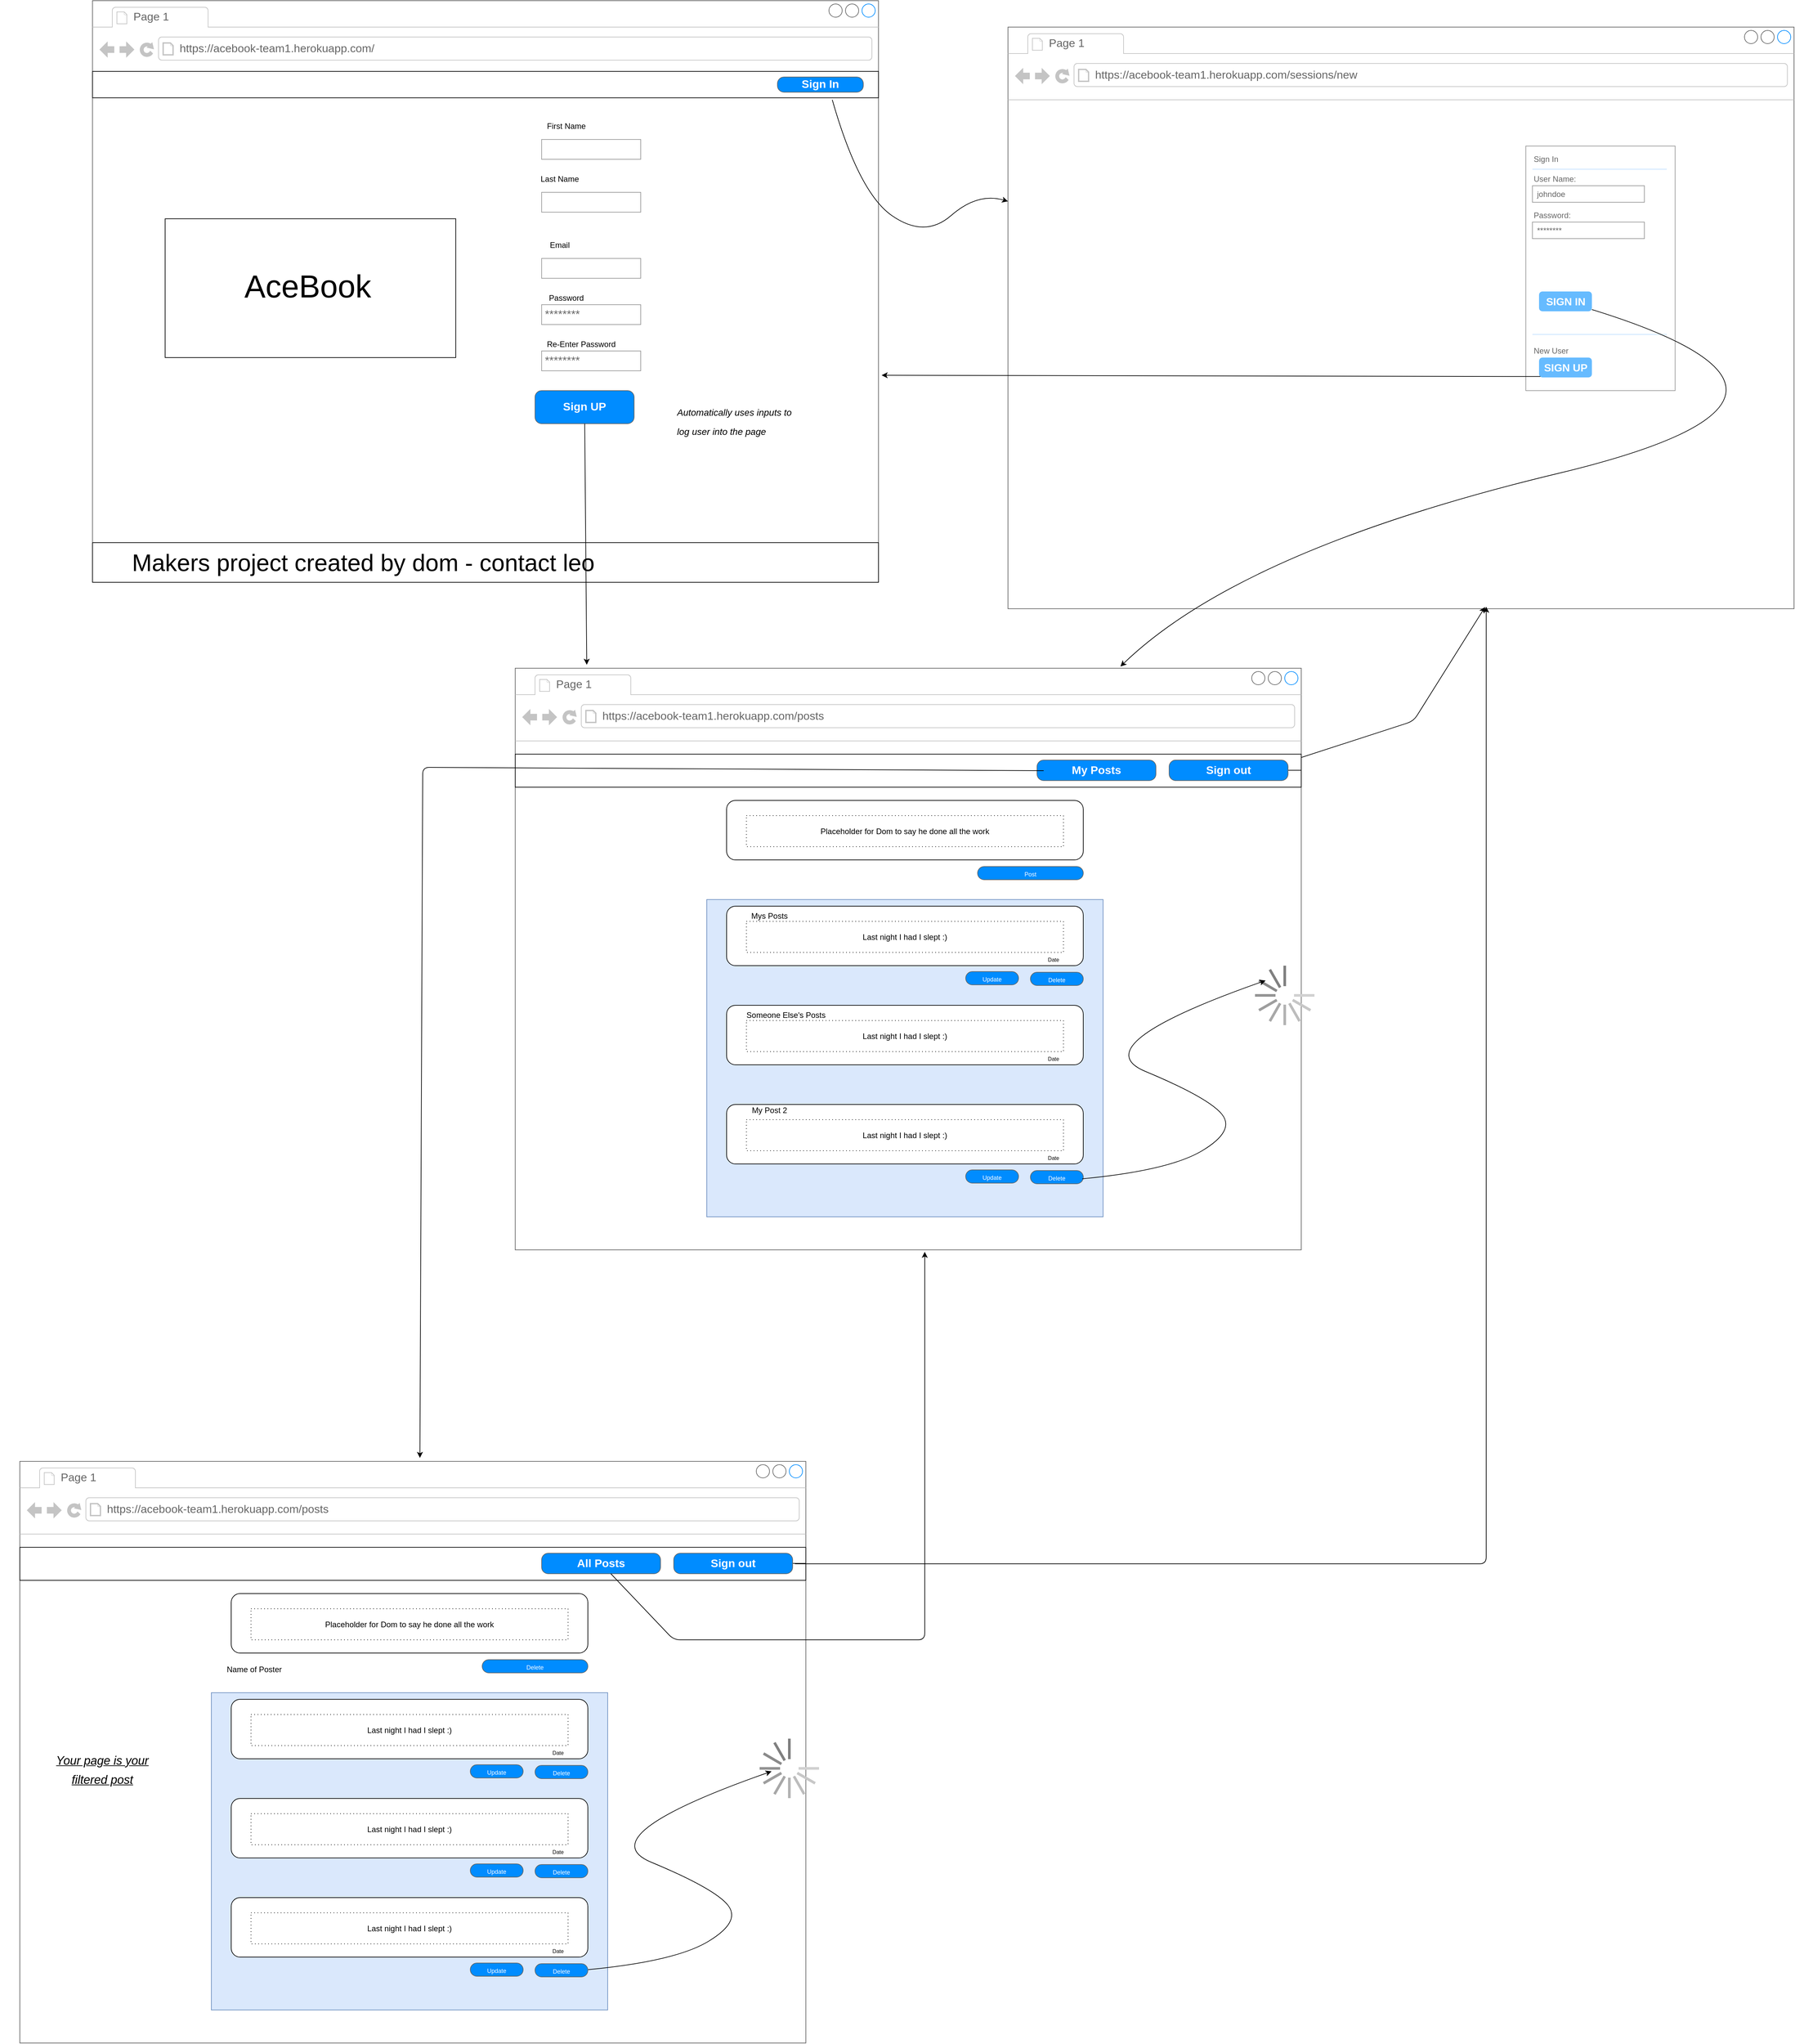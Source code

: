 <mxfile version="14.6.3" type="github" pages="3">
  <diagram id="piDafpqhtRUU5qUU-vj8" name="Page-1">
    <mxGraphModel dx="2734" dy="1323" grid="1" gridSize="10" guides="1" tooltips="1" connect="1" arrows="1" fold="1" page="1" pageScale="1" pageWidth="827" pageHeight="1169" math="0" shadow="0">
      <root>
        <mxCell id="0" />
        <mxCell id="1" parent="0" />
        <mxCell id="fRU2j8EBehlVzUUTuP8I-1" value="" style="strokeWidth=1;shadow=0;dashed=0;align=center;html=1;shape=mxgraph.mockup.containers.browserWindow;rSize=0;strokeColor=#666666;strokeColor2=#008cff;strokeColor3=#c4c4c4;mainText=,;recursiveResize=0;" parent="1" vertex="1">
          <mxGeometry x="-740" y="40" width="1190" height="880" as="geometry" />
        </mxCell>
        <mxCell id="fRU2j8EBehlVzUUTuP8I-2" value="Page 1" style="strokeWidth=1;shadow=0;dashed=0;align=center;html=1;shape=mxgraph.mockup.containers.anchor;fontSize=17;fontColor=#666666;align=left;" parent="fRU2j8EBehlVzUUTuP8I-1" vertex="1">
          <mxGeometry x="60" y="12" width="110" height="26" as="geometry" />
        </mxCell>
        <mxCell id="fRU2j8EBehlVzUUTuP8I-3" value="https://acebook-team1.herokuapp.com/" style="strokeWidth=1;shadow=0;dashed=0;align=center;html=1;shape=mxgraph.mockup.containers.anchor;rSize=0;fontSize=17;fontColor=#666666;align=left;" parent="fRU2j8EBehlVzUUTuP8I-1" vertex="1">
          <mxGeometry x="130" y="60" width="380" height="26" as="geometry" />
        </mxCell>
        <mxCell id="CFOayzsdlFsaBHZP5Y8I-3" value="Sign UP" style="strokeWidth=1;shadow=0;dashed=0;align=center;html=1;shape=mxgraph.mockup.buttons.button;strokeColor=#666666;fontColor=#ffffff;mainText=;buttonStyle=round;fontSize=17;fontStyle=1;fillColor=#008cff;whiteSpace=wrap;" parent="fRU2j8EBehlVzUUTuP8I-1" vertex="1">
          <mxGeometry x="670" y="590" width="150" height="50" as="geometry" />
        </mxCell>
        <mxCell id="RZg17rNPpEWOnXjQHNOh-81" value="Already a user?" style="text;html=1;strokeColor=none;fillColor=none;align=center;verticalAlign=middle;whiteSpace=wrap;rounded=0;" parent="fRU2j8EBehlVzUUTuP8I-1" vertex="1">
          <mxGeometry x="840" y="117" width="300" height="20" as="geometry" />
        </mxCell>
        <mxCell id="RZg17rNPpEWOnXjQHNOh-105" value="&lt;h1&gt;&lt;span style=&quot;font-weight: normal&quot;&gt;&lt;font style=&quot;font-size: 14px&quot;&gt;&lt;i&gt;Automatically uses inputs to log user into the page&lt;/i&gt;&lt;/font&gt;&lt;/span&gt;&lt;br&gt;&lt;/h1&gt;" style="text;html=1;strokeColor=none;fillColor=none;spacing=5;spacingTop=-20;whiteSpace=wrap;overflow=hidden;rounded=0;dashed=1;dashPattern=1 4;" parent="fRU2j8EBehlVzUUTuP8I-1" vertex="1">
          <mxGeometry x="880" y="600" width="190" height="70" as="geometry" />
        </mxCell>
        <mxCell id="-np3r3axFg-yWHaMXyCH-1" value="" style="rounded=0;whiteSpace=wrap;html=1;" vertex="1" parent="fRU2j8EBehlVzUUTuP8I-1">
          <mxGeometry x="110" y="330" width="440" height="210" as="geometry" />
        </mxCell>
        <mxCell id="-np3r3axFg-yWHaMXyCH-2" value="&lt;font style=&quot;font-size: 48px&quot;&gt;AceBook&lt;/font&gt;" style="text;html=1;strokeColor=none;fillColor=none;align=center;verticalAlign=middle;whiteSpace=wrap;rounded=0;" vertex="1" parent="fRU2j8EBehlVzUUTuP8I-1">
          <mxGeometry x="171" y="345" width="310" height="173" as="geometry" />
        </mxCell>
        <mxCell id="-np3r3axFg-yWHaMXyCH-3" value="" style="rounded=0;whiteSpace=wrap;html=1;" vertex="1" parent="fRU2j8EBehlVzUUTuP8I-1">
          <mxGeometry y="820" width="1190" height="60" as="geometry" />
        </mxCell>
        <mxCell id="-np3r3axFg-yWHaMXyCH-4" value="&lt;font style=&quot;font-size: 36px&quot;&gt;Makers project created by dom - contact leo&lt;/font&gt;" style="text;html=1;strokeColor=none;fillColor=none;align=center;verticalAlign=middle;whiteSpace=wrap;rounded=0;" vertex="1" parent="fRU2j8EBehlVzUUTuP8I-1">
          <mxGeometry x="50" y="840" width="720" height="20" as="geometry" />
        </mxCell>
        <mxCell id="-np3r3axFg-yWHaMXyCH-5" value="" style="group" vertex="1" connectable="0" parent="fRU2j8EBehlVzUUTuP8I-1">
          <mxGeometry x="660" y="180" width="170" height="380" as="geometry" />
        </mxCell>
        <mxCell id="CFOayzsdlFsaBHZP5Y8I-2" value="********" style="strokeWidth=1;shadow=0;dashed=0;align=center;html=1;shape=mxgraph.mockup.forms.pwField;strokeColor=#999999;mainText=;align=left;fontColor=#666666;fontSize=17;spacingLeft=3;" parent="-np3r3axFg-yWHaMXyCH-5" vertex="1">
          <mxGeometry x="20" y="280" width="150" height="30" as="geometry" />
        </mxCell>
        <mxCell id="CFOayzsdlFsaBHZP5Y8I-5" value="" style="strokeWidth=1;shadow=0;dashed=0;align=center;html=1;shape=mxgraph.mockup.forms.pwField;strokeColor=#999999;mainText=;align=left;fontColor=#666666;fontSize=17;spacingLeft=3;" parent="-np3r3axFg-yWHaMXyCH-5" vertex="1">
          <mxGeometry x="20" y="210" width="150" height="30" as="geometry" />
        </mxCell>
        <mxCell id="CFOayzsdlFsaBHZP5Y8I-6" value="Email" style="text;html=1;strokeColor=none;fillColor=none;align=center;verticalAlign=middle;whiteSpace=wrap;rounded=0;" parent="-np3r3axFg-yWHaMXyCH-5" vertex="1">
          <mxGeometry y="180" width="95" height="20" as="geometry" />
        </mxCell>
        <mxCell id="CFOayzsdlFsaBHZP5Y8I-7" value="Password" style="text;html=1;strokeColor=none;fillColor=none;align=center;verticalAlign=middle;whiteSpace=wrap;rounded=0;" parent="-np3r3axFg-yWHaMXyCH-5" vertex="1">
          <mxGeometry x="10" y="260" width="95" height="20" as="geometry" />
        </mxCell>
        <mxCell id="CFOayzsdlFsaBHZP5Y8I-11" value="" style="strokeWidth=1;shadow=0;dashed=0;align=center;html=1;shape=mxgraph.mockup.forms.pwField;strokeColor=#999999;mainText=;align=left;fontColor=#666666;fontSize=17;spacingLeft=3;rotation=0;" parent="-np3r3axFg-yWHaMXyCH-5" vertex="1">
          <mxGeometry x="20" y="110" width="150" height="30" as="geometry" />
        </mxCell>
        <mxCell id="CFOayzsdlFsaBHZP5Y8I-12" value="Last Name" style="text;html=1;strokeColor=none;fillColor=none;align=center;verticalAlign=middle;whiteSpace=wrap;rounded=0;" parent="-np3r3axFg-yWHaMXyCH-5" vertex="1">
          <mxGeometry y="80" width="95" height="20" as="geometry" />
        </mxCell>
        <mxCell id="CFOayzsdlFsaBHZP5Y8I-9" value="" style="strokeWidth=1;shadow=0;dashed=0;align=center;html=1;shape=mxgraph.mockup.forms.pwField;strokeColor=#999999;mainText=;align=left;fontColor=#666666;fontSize=17;spacingLeft=3;" parent="-np3r3axFg-yWHaMXyCH-5" vertex="1">
          <mxGeometry x="20" y="30" width="150" height="30" as="geometry" />
        </mxCell>
        <mxCell id="CFOayzsdlFsaBHZP5Y8I-10" value="First Name" style="text;html=1;strokeColor=none;fillColor=none;align=center;verticalAlign=middle;whiteSpace=wrap;rounded=0;" parent="-np3r3axFg-yWHaMXyCH-5" vertex="1">
          <mxGeometry x="10" width="95" height="20" as="geometry" />
        </mxCell>
        <mxCell id="CFOayzsdlFsaBHZP5Y8I-15" value="********" style="strokeWidth=1;shadow=0;dashed=0;align=center;html=1;shape=mxgraph.mockup.forms.pwField;strokeColor=#999999;mainText=;align=left;fontColor=#666666;fontSize=17;spacingLeft=3;" parent="-np3r3axFg-yWHaMXyCH-5" vertex="1">
          <mxGeometry x="20" y="350" width="150" height="30" as="geometry" />
        </mxCell>
        <mxCell id="CFOayzsdlFsaBHZP5Y8I-16" value="Re-Enter Password" style="text;html=1;strokeColor=none;fillColor=none;align=center;verticalAlign=middle;whiteSpace=wrap;rounded=0;" parent="-np3r3axFg-yWHaMXyCH-5" vertex="1">
          <mxGeometry x="10" y="330" width="140" height="20" as="geometry" />
        </mxCell>
        <mxCell id="CFOayzsdlFsaBHZP5Y8I-14" style="edgeStyle=orthogonalEdgeStyle;rounded=0;orthogonalLoop=1;jettySize=auto;html=1;exitX=0.5;exitY=1;exitDx=0;exitDy=0;" parent="-np3r3axFg-yWHaMXyCH-5" source="CFOayzsdlFsaBHZP5Y8I-12" target="CFOayzsdlFsaBHZP5Y8I-12" edge="1">
          <mxGeometry relative="1" as="geometry" />
        </mxCell>
        <mxCell id="-np3r3axFg-yWHaMXyCH-9" value="" style="group" vertex="1" connectable="0" parent="fRU2j8EBehlVzUUTuP8I-1">
          <mxGeometry y="107" width="1190" height="40" as="geometry" />
        </mxCell>
        <mxCell id="-np3r3axFg-yWHaMXyCH-7" value="" style="rounded=0;whiteSpace=wrap;html=1;" vertex="1" parent="-np3r3axFg-yWHaMXyCH-9">
          <mxGeometry width="1190" height="40" as="geometry" />
        </mxCell>
        <mxCell id="-np3r3axFg-yWHaMXyCH-8" value="Sign In" style="strokeWidth=1;shadow=0;dashed=0;align=center;html=1;shape=mxgraph.mockup.buttons.button;strokeColor=#666666;fontColor=#ffffff;mainText=;buttonStyle=round;fontSize=17;fontStyle=1;fillColor=#008cff;whiteSpace=wrap;" vertex="1" parent="-np3r3axFg-yWHaMXyCH-9">
          <mxGeometry x="1037" y="8.5" width="130" height="23" as="geometry" />
        </mxCell>
        <mxCell id="RZg17rNPpEWOnXjQHNOh-1" value="" style="strokeWidth=1;shadow=0;dashed=0;align=center;html=1;shape=mxgraph.mockup.containers.browserWindow;rSize=0;strokeColor=#666666;strokeColor2=#008cff;strokeColor3=#c4c4c4;mainText=,;recursiveResize=0;" parent="1" vertex="1">
          <mxGeometry x="646" y="80" width="1190" height="880" as="geometry" />
        </mxCell>
        <mxCell id="RZg17rNPpEWOnXjQHNOh-2" value="Page 1" style="strokeWidth=1;shadow=0;dashed=0;align=center;html=1;shape=mxgraph.mockup.containers.anchor;fontSize=17;fontColor=#666666;align=left;" parent="RZg17rNPpEWOnXjQHNOh-1" vertex="1">
          <mxGeometry x="60" y="12" width="110" height="26" as="geometry" />
        </mxCell>
        <mxCell id="RZg17rNPpEWOnXjQHNOh-3" value="https://acebook-team1.herokuapp.com/sessions/new" style="strokeWidth=1;shadow=0;dashed=0;align=center;html=1;shape=mxgraph.mockup.containers.anchor;rSize=0;fontSize=17;fontColor=#666666;align=left;" parent="RZg17rNPpEWOnXjQHNOh-1" vertex="1">
          <mxGeometry x="130" y="60" width="440" height="26" as="geometry" />
        </mxCell>
        <mxCell id="RZg17rNPpEWOnXjQHNOh-13" style="edgeStyle=orthogonalEdgeStyle;rounded=0;orthogonalLoop=1;jettySize=auto;html=1;exitX=0.5;exitY=1;exitDx=0;exitDy=0;" parent="RZg17rNPpEWOnXjQHNOh-1" edge="1">
          <mxGeometry relative="1" as="geometry">
            <mxPoint x="697.5" y="217" as="sourcePoint" />
            <mxPoint x="697.5" y="217" as="targetPoint" />
          </mxGeometry>
        </mxCell>
        <mxCell id="RZg17rNPpEWOnXjQHNOh-46" value="" style="strokeWidth=1;shadow=0;dashed=0;align=center;html=1;shape=mxgraph.mockup.forms.rrect;rSize=0;strokeColor=#999999;fillColor=#ffffff;" parent="RZg17rNPpEWOnXjQHNOh-1" vertex="1">
          <mxGeometry x="784" y="180" width="226" height="370" as="geometry" />
        </mxCell>
        <mxCell id="RZg17rNPpEWOnXjQHNOh-47" value="Sign In" style="strokeWidth=1;shadow=0;dashed=0;align=center;html=1;shape=mxgraph.mockup.forms.anchor;fontSize=12;fontColor=#666666;align=left;resizeWidth=1;spacingLeft=0;" parent="RZg17rNPpEWOnXjQHNOh-46" vertex="1">
          <mxGeometry width="113" height="20" relative="1" as="geometry">
            <mxPoint x="10" y="10" as="offset" />
          </mxGeometry>
        </mxCell>
        <mxCell id="RZg17rNPpEWOnXjQHNOh-48" value="" style="shape=line;strokeColor=#ddeeff;strokeWidth=2;html=1;resizeWidth=1;" parent="RZg17rNPpEWOnXjQHNOh-46" vertex="1">
          <mxGeometry width="203.4" height="10" relative="1" as="geometry">
            <mxPoint x="10" y="30" as="offset" />
          </mxGeometry>
        </mxCell>
        <mxCell id="RZg17rNPpEWOnXjQHNOh-49" value="User Name:" style="strokeWidth=1;shadow=0;dashed=0;align=center;html=1;shape=mxgraph.mockup.forms.anchor;fontSize=12;fontColor=#666666;align=left;resizeWidth=1;spacingLeft=0;" parent="RZg17rNPpEWOnXjQHNOh-46" vertex="1">
          <mxGeometry width="113" height="20" relative="1" as="geometry">
            <mxPoint x="10" y="40" as="offset" />
          </mxGeometry>
        </mxCell>
        <mxCell id="RZg17rNPpEWOnXjQHNOh-50" value="johndoe" style="strokeWidth=1;shadow=0;dashed=0;align=center;html=1;shape=mxgraph.mockup.forms.rrect;rSize=0;strokeColor=#999999;fontColor=#666666;align=left;spacingLeft=5;resizeWidth=1;" parent="RZg17rNPpEWOnXjQHNOh-46" vertex="1">
          <mxGeometry width="169.5" height="25" relative="1" as="geometry">
            <mxPoint x="10" y="60" as="offset" />
          </mxGeometry>
        </mxCell>
        <mxCell id="RZg17rNPpEWOnXjQHNOh-51" value="Password:" style="strokeWidth=1;shadow=0;dashed=0;align=center;html=1;shape=mxgraph.mockup.forms.anchor;fontSize=12;fontColor=#666666;align=left;resizeWidth=1;spacingLeft=0;" parent="RZg17rNPpEWOnXjQHNOh-46" vertex="1">
          <mxGeometry width="113" height="20" relative="1" as="geometry">
            <mxPoint x="10" y="95" as="offset" />
          </mxGeometry>
        </mxCell>
        <mxCell id="RZg17rNPpEWOnXjQHNOh-52" value="********" style="strokeWidth=1;shadow=0;dashed=0;align=center;html=1;shape=mxgraph.mockup.forms.rrect;rSize=0;strokeColor=#999999;fontColor=#666666;align=left;spacingLeft=5;resizeWidth=1;" parent="RZg17rNPpEWOnXjQHNOh-46" vertex="1">
          <mxGeometry width="169.5" height="25" relative="1" as="geometry">
            <mxPoint x="10" y="115" as="offset" />
          </mxGeometry>
        </mxCell>
        <mxCell id="RZg17rNPpEWOnXjQHNOh-53" value="SIGN IN" style="strokeWidth=1;shadow=0;dashed=0;align=center;html=1;shape=mxgraph.mockup.forms.rrect;rSize=5;strokeColor=none;fontColor=#ffffff;fillColor=#66bbff;fontSize=16;fontStyle=1;" parent="RZg17rNPpEWOnXjQHNOh-46" vertex="1">
          <mxGeometry y="1" width="80" height="30" relative="1" as="geometry">
            <mxPoint x="20" y="-150" as="offset" />
          </mxGeometry>
        </mxCell>
        <mxCell id="RZg17rNPpEWOnXjQHNOh-55" value="" style="shape=line;strokeColor=#ddeeff;strokeWidth=2;html=1;resizeWidth=1;" parent="RZg17rNPpEWOnXjQHNOh-46" vertex="1">
          <mxGeometry y="1" width="203.4" height="10" relative="1" as="geometry">
            <mxPoint x="10" y="-90" as="offset" />
          </mxGeometry>
        </mxCell>
        <mxCell id="RZg17rNPpEWOnXjQHNOh-56" value="New User" style="strokeWidth=1;shadow=0;dashed=0;align=center;html=1;shape=mxgraph.mockup.forms.anchor;fontSize=12;fontColor=#666666;align=left;spacingLeft=0;resizeWidth=1;" parent="RZg17rNPpEWOnXjQHNOh-46" vertex="1">
          <mxGeometry y="1" width="169.5" height="20" relative="1" as="geometry">
            <mxPoint x="10" y="-70" as="offset" />
          </mxGeometry>
        </mxCell>
        <mxCell id="RZg17rNPpEWOnXjQHNOh-57" value="SIGN UP" style="strokeWidth=1;shadow=0;dashed=0;align=center;html=1;shape=mxgraph.mockup.forms.rrect;rSize=5;strokeColor=none;fontColor=#ffffff;fillColor=#66bbff;fontSize=16;fontStyle=1;" parent="RZg17rNPpEWOnXjQHNOh-46" vertex="1">
          <mxGeometry y="1" width="80" height="30" relative="1" as="geometry">
            <mxPoint x="20" y="-50" as="offset" />
          </mxGeometry>
        </mxCell>
        <mxCell id="RZg17rNPpEWOnXjQHNOh-58" value="" style="endArrow=classic;html=1;exitX=0.025;exitY=0.956;exitDx=0;exitDy=0;exitPerimeter=0;entryX=1.004;entryY=0.644;entryDx=0;entryDy=0;entryPerimeter=0;" parent="1" source="RZg17rNPpEWOnXjQHNOh-57" target="fRU2j8EBehlVzUUTuP8I-1" edge="1">
          <mxGeometry width="50" height="50" relative="1" as="geometry">
            <mxPoint x="560" y="460" as="sourcePoint" />
            <mxPoint x="610" y="410" as="targetPoint" />
          </mxGeometry>
        </mxCell>
        <mxCell id="RZg17rNPpEWOnXjQHNOh-77" value="" style="curved=1;endArrow=classic;html=1;entryX=0.77;entryY=-0.003;entryDx=0;entryDy=0;entryPerimeter=0;" parent="1" source="RZg17rNPpEWOnXjQHNOh-53" target="RZg17rNPpEWOnXjQHNOh-59" edge="1">
          <mxGeometry width="50" height="50" relative="1" as="geometry">
            <mxPoint x="1391" y="940" as="sourcePoint" />
            <mxPoint x="876" y="1030" as="targetPoint" />
            <Array as="points">
              <mxPoint x="1960" y="640" />
              <mxPoint x="1000" y="870" />
            </Array>
          </mxGeometry>
        </mxCell>
        <mxCell id="RZg17rNPpEWOnXjQHNOh-79" value="" style="endArrow=classic;html=1;entryX=0.091;entryY=-0.006;entryDx=0;entryDy=0;entryPerimeter=0;" parent="1" source="CFOayzsdlFsaBHZP5Y8I-3" target="RZg17rNPpEWOnXjQHNOh-59" edge="1">
          <mxGeometry width="50" height="50" relative="1" as="geometry">
            <mxPoint x="600" y="750" as="sourcePoint" />
            <mxPoint x="90" y="1040" as="targetPoint" />
          </mxGeometry>
        </mxCell>
        <mxCell id="RZg17rNPpEWOnXjQHNOh-82" value="" style="curved=1;endArrow=classic;html=1;" parent="1" target="RZg17rNPpEWOnXjQHNOh-1" edge="1">
          <mxGeometry width="50" height="50" relative="1" as="geometry">
            <mxPoint x="380" y="190" as="sourcePoint" />
            <mxPoint x="670" y="640" as="targetPoint" />
            <Array as="points">
              <mxPoint x="420" y="330" />
              <mxPoint x="520" y="400" />
              <mxPoint x="600" y="330" />
            </Array>
          </mxGeometry>
        </mxCell>
        <mxCell id="-np3r3axFg-yWHaMXyCH-14" value="" style="endArrow=classic;html=1;entryX=0.607;entryY=0.997;entryDx=0;entryDy=0;entryPerimeter=0;" edge="1" parent="1" target="RZg17rNPpEWOnXjQHNOh-1">
          <mxGeometry width="50" height="50" relative="1" as="geometry">
            <mxPoint x="1050" y="1198" as="sourcePoint" />
            <mxPoint x="1342.15" y="959.12" as="targetPoint" />
            <Array as="points">
              <mxPoint x="1260" y="1130" />
            </Array>
          </mxGeometry>
        </mxCell>
        <mxCell id="-np3r3axFg-yWHaMXyCH-17" value="" style="group" vertex="1" connectable="0" parent="1">
          <mxGeometry x="-100" y="1050" width="1190" height="880" as="geometry" />
        </mxCell>
        <mxCell id="RZg17rNPpEWOnXjQHNOh-59" value="" style="strokeWidth=1;shadow=0;dashed=0;align=center;html=1;shape=mxgraph.mockup.containers.browserWindow;rSize=0;strokeColor=#666666;strokeColor2=#008cff;strokeColor3=#c4c4c4;mainText=,;recursiveResize=0;" parent="-np3r3axFg-yWHaMXyCH-17" vertex="1">
          <mxGeometry width="1190" height="880" as="geometry" />
        </mxCell>
        <mxCell id="-np3r3axFg-yWHaMXyCH-16" value="" style="rounded=0;whiteSpace=wrap;html=1;fillColor=#dae8fc;strokeColor=#6c8ebf;" vertex="1" parent="RZg17rNPpEWOnXjQHNOh-59">
          <mxGeometry x="290" y="350" width="600" height="480" as="geometry" />
        </mxCell>
        <mxCell id="RZg17rNPpEWOnXjQHNOh-60" value="Page 1" style="strokeWidth=1;shadow=0;dashed=0;align=center;html=1;shape=mxgraph.mockup.containers.anchor;fontSize=17;fontColor=#666666;align=left;" parent="RZg17rNPpEWOnXjQHNOh-59" vertex="1">
          <mxGeometry x="60" y="12" width="110" height="26" as="geometry" />
        </mxCell>
        <mxCell id="RZg17rNPpEWOnXjQHNOh-61" value="https://acebook-team1.herokuapp.com/posts" style="strokeWidth=1;shadow=0;dashed=0;align=center;html=1;shape=mxgraph.mockup.containers.anchor;rSize=0;fontSize=17;fontColor=#666666;align=left;" parent="RZg17rNPpEWOnXjQHNOh-59" vertex="1">
          <mxGeometry x="130" y="60" width="380" height="26" as="geometry" />
        </mxCell>
        <mxCell id="RZg17rNPpEWOnXjQHNOh-71" style="edgeStyle=orthogonalEdgeStyle;rounded=0;orthogonalLoop=1;jettySize=auto;html=1;exitX=0.5;exitY=1;exitDx=0;exitDy=0;" parent="RZg17rNPpEWOnXjQHNOh-59" edge="1">
          <mxGeometry relative="1" as="geometry">
            <mxPoint x="697.5" y="217.0" as="sourcePoint" />
            <mxPoint x="697.5" y="217.0" as="targetPoint" />
          </mxGeometry>
        </mxCell>
        <mxCell id="RZg17rNPpEWOnXjQHNOh-103" value="&lt;span style=&quot;font-weight: normal&quot;&gt;&lt;font style=&quot;font-size: 9px&quot;&gt;Post&lt;br&gt;&lt;/font&gt;&lt;/span&gt;" style="strokeWidth=1;shadow=0;dashed=0;align=center;html=1;shape=mxgraph.mockup.buttons.button;strokeColor=#666666;fontColor=#ffffff;mainText=;buttonStyle=round;fontSize=17;fontStyle=1;fillColor=#008cff;whiteSpace=wrap;dashPattern=1 4;" parent="RZg17rNPpEWOnXjQHNOh-59" vertex="1">
          <mxGeometry x="700" y="300" width="160" height="20" as="geometry" />
        </mxCell>
        <mxCell id="RZg17rNPpEWOnXjQHNOh-130" value="" style="group" parent="RZg17rNPpEWOnXjQHNOh-59" vertex="1" connectable="0">
          <mxGeometry x="450" y="360" width="410" height="90" as="geometry" />
        </mxCell>
        <mxCell id="RZg17rNPpEWOnXjQHNOh-131" value="" style="rounded=1;whiteSpace=wrap;html=1;" parent="RZg17rNPpEWOnXjQHNOh-130" vertex="1">
          <mxGeometry x="-130" width="540" height="90" as="geometry" />
        </mxCell>
        <mxCell id="RZg17rNPpEWOnXjQHNOh-132" value="&lt;font style=&quot;font-size: 8px&quot;&gt;Date&lt;/font&gt;" style="text;html=1;strokeColor=none;fillColor=none;align=center;verticalAlign=middle;whiteSpace=wrap;rounded=0;" parent="RZg17rNPpEWOnXjQHNOh-130" vertex="1">
          <mxGeometry x="310" y="70" width="110" height="20" as="geometry" />
        </mxCell>
        <mxCell id="RZg17rNPpEWOnXjQHNOh-134" value="&lt;span&gt;Last night I had I slept :)&lt;/span&gt;" style="rounded=0;whiteSpace=wrap;html=1;dashed=1;dashPattern=1 4;" parent="RZg17rNPpEWOnXjQHNOh-130" vertex="1">
          <mxGeometry x="-100" y="23" width="480" height="47" as="geometry" />
        </mxCell>
        <mxCell id="RZg17rNPpEWOnXjQHNOh-135" value="&lt;span style=&quot;font-weight: normal&quot;&gt;&lt;font style=&quot;font-size: 9px&quot;&gt;Delete&lt;/font&gt;&lt;/span&gt;" style="strokeWidth=1;shadow=0;dashed=0;align=center;html=1;shape=mxgraph.mockup.buttons.button;strokeColor=#666666;fontColor=#ffffff;mainText=;buttonStyle=round;fontSize=17;fontStyle=1;fillColor=#008cff;whiteSpace=wrap;dashPattern=1 4;" parent="RZg17rNPpEWOnXjQHNOh-59" vertex="1">
          <mxGeometry x="780" y="460" width="80" height="20" as="geometry" />
        </mxCell>
        <mxCell id="RZg17rNPpEWOnXjQHNOh-136" value="&lt;span style=&quot;font-weight: normal&quot;&gt;&lt;font style=&quot;font-size: 9px&quot;&gt;Update&lt;/font&gt;&lt;/span&gt;" style="strokeWidth=1;shadow=0;dashed=0;align=center;html=1;shape=mxgraph.mockup.buttons.button;strokeColor=#666666;fontColor=#ffffff;mainText=;buttonStyle=round;fontSize=17;fontStyle=1;fillColor=#008cff;whiteSpace=wrap;dashPattern=1 4;" parent="RZg17rNPpEWOnXjQHNOh-59" vertex="1">
          <mxGeometry x="682" y="459" width="80" height="20" as="geometry" />
        </mxCell>
        <mxCell id="RZg17rNPpEWOnXjQHNOh-137" value="" style="group" parent="RZg17rNPpEWOnXjQHNOh-59" vertex="1" connectable="0">
          <mxGeometry x="450" y="510" width="410" height="90" as="geometry" />
        </mxCell>
        <mxCell id="RZg17rNPpEWOnXjQHNOh-138" value="" style="rounded=1;whiteSpace=wrap;html=1;" parent="RZg17rNPpEWOnXjQHNOh-137" vertex="1">
          <mxGeometry x="-130" width="540" height="90" as="geometry" />
        </mxCell>
        <mxCell id="RZg17rNPpEWOnXjQHNOh-139" value="&lt;font style=&quot;font-size: 8px&quot;&gt;Date&lt;/font&gt;" style="text;html=1;strokeColor=none;fillColor=none;align=center;verticalAlign=middle;whiteSpace=wrap;rounded=0;" parent="RZg17rNPpEWOnXjQHNOh-137" vertex="1">
          <mxGeometry x="310" y="70" width="110" height="20" as="geometry" />
        </mxCell>
        <mxCell id="RZg17rNPpEWOnXjQHNOh-141" value="&lt;span&gt;Last night I had I slept :)&lt;/span&gt;" style="rounded=0;whiteSpace=wrap;html=1;dashed=1;dashPattern=1 4;" parent="RZg17rNPpEWOnXjQHNOh-137" vertex="1">
          <mxGeometry x="-100" y="23" width="480" height="47" as="geometry" />
        </mxCell>
        <mxCell id="RZg17rNPpEWOnXjQHNOh-144" value="" style="group" parent="RZg17rNPpEWOnXjQHNOh-59" vertex="1" connectable="0">
          <mxGeometry x="450" y="660" width="410" height="90" as="geometry" />
        </mxCell>
        <mxCell id="RZg17rNPpEWOnXjQHNOh-145" value="" style="rounded=1;whiteSpace=wrap;html=1;" parent="RZg17rNPpEWOnXjQHNOh-144" vertex="1">
          <mxGeometry x="-130" width="540" height="90" as="geometry" />
        </mxCell>
        <mxCell id="RZg17rNPpEWOnXjQHNOh-146" value="&lt;font style=&quot;font-size: 8px&quot;&gt;Date&lt;/font&gt;" style="text;html=1;strokeColor=none;fillColor=none;align=center;verticalAlign=middle;whiteSpace=wrap;rounded=0;" parent="RZg17rNPpEWOnXjQHNOh-144" vertex="1">
          <mxGeometry x="310" y="70" width="110" height="20" as="geometry" />
        </mxCell>
        <mxCell id="RZg17rNPpEWOnXjQHNOh-148" value="&lt;span&gt;Last night I had I slept :)&lt;/span&gt;" style="rounded=0;whiteSpace=wrap;html=1;dashed=1;dashPattern=1 4;" parent="RZg17rNPpEWOnXjQHNOh-144" vertex="1">
          <mxGeometry x="-100" y="23" width="480" height="47" as="geometry" />
        </mxCell>
        <mxCell id="RZg17rNPpEWOnXjQHNOh-149" value="&lt;span style=&quot;font-weight: normal&quot;&gt;&lt;font style=&quot;font-size: 9px&quot;&gt;Delete&lt;/font&gt;&lt;/span&gt;" style="strokeWidth=1;shadow=0;dashed=0;align=center;html=1;shape=mxgraph.mockup.buttons.button;strokeColor=#666666;fontColor=#ffffff;mainText=;buttonStyle=round;fontSize=17;fontStyle=1;fillColor=#008cff;whiteSpace=wrap;dashPattern=1 4;" parent="RZg17rNPpEWOnXjQHNOh-59" vertex="1">
          <mxGeometry x="780" y="760" width="80" height="20" as="geometry" />
        </mxCell>
        <mxCell id="RZg17rNPpEWOnXjQHNOh-150" value="&lt;span style=&quot;font-weight: normal&quot;&gt;&lt;font style=&quot;font-size: 9px&quot;&gt;Update&lt;/font&gt;&lt;/span&gt;" style="strokeWidth=1;shadow=0;dashed=0;align=center;html=1;shape=mxgraph.mockup.buttons.button;strokeColor=#666666;fontColor=#ffffff;mainText=;buttonStyle=round;fontSize=17;fontStyle=1;fillColor=#008cff;whiteSpace=wrap;dashPattern=1 4;" parent="RZg17rNPpEWOnXjQHNOh-59" vertex="1">
          <mxGeometry x="682" y="759" width="80" height="20" as="geometry" />
        </mxCell>
        <mxCell id="RZg17rNPpEWOnXjQHNOh-208" value="" style="verticalLabelPosition=bottom;shadow=0;dashed=0;align=center;html=1;verticalAlign=top;strokeWidth=1;shape=mxgraph.mockup.misc.loading_circle_2;pointerEvents=1" parent="RZg17rNPpEWOnXjQHNOh-59" vertex="1">
          <mxGeometry x="1120" y="450" width="90" height="90" as="geometry" />
        </mxCell>
        <mxCell id="RZg17rNPpEWOnXjQHNOh-210" value="" style="curved=1;endArrow=classic;html=1;exitX=0.981;exitY=0.625;exitDx=0;exitDy=0;exitPerimeter=0;entryX=0.178;entryY=0.25;entryDx=0;entryDy=0;entryPerimeter=0;" parent="RZg17rNPpEWOnXjQHNOh-59" source="RZg17rNPpEWOnXjQHNOh-149" target="RZg17rNPpEWOnXjQHNOh-208" edge="1">
          <mxGeometry width="50" height="50" relative="1" as="geometry">
            <mxPoint x="860" y="370" as="sourcePoint" />
            <mxPoint x="910" y="320" as="targetPoint" />
            <Array as="points">
              <mxPoint x="990" y="760" />
              <mxPoint x="1090" y="700" />
              <mxPoint x="1050" y="650" />
              <mxPoint x="858" y="570" />
            </Array>
          </mxGeometry>
        </mxCell>
        <mxCell id="-np3r3axFg-yWHaMXyCH-10" value="" style="rounded=0;whiteSpace=wrap;html=1;" vertex="1" parent="RZg17rNPpEWOnXjQHNOh-59">
          <mxGeometry y="130" width="1190" height="50" as="geometry" />
        </mxCell>
        <mxCell id="-np3r3axFg-yWHaMXyCH-11" value="" style="endArrow=none;html=1;" edge="1" parent="RZg17rNPpEWOnXjQHNOh-59" source="-np3r3axFg-yWHaMXyCH-12" target="-np3r3axFg-yWHaMXyCH-10">
          <mxGeometry width="50" height="50" relative="1" as="geometry">
            <mxPoint x="770" y="144.715" as="sourcePoint" />
            <mxPoint x="-200" y="1050" as="targetPoint" />
            <Array as="points" />
          </mxGeometry>
        </mxCell>
        <mxCell id="-np3r3axFg-yWHaMXyCH-12" value="Sign out" style="strokeWidth=1;shadow=0;dashed=0;align=center;html=1;shape=mxgraph.mockup.buttons.button;strokeColor=#666666;fontColor=#ffffff;mainText=;buttonStyle=round;fontSize=17;fontStyle=1;fillColor=#008cff;whiteSpace=wrap;" vertex="1" parent="RZg17rNPpEWOnXjQHNOh-59">
          <mxGeometry x="990" y="139" width="180" height="31" as="geometry" />
        </mxCell>
        <mxCell id="-np3r3axFg-yWHaMXyCH-13" value="My Posts" style="strokeWidth=1;shadow=0;dashed=0;align=center;html=1;shape=mxgraph.mockup.buttons.button;strokeColor=#666666;fontColor=#ffffff;mainText=;buttonStyle=round;fontSize=17;fontStyle=1;fillColor=#008cff;whiteSpace=wrap;" vertex="1" parent="RZg17rNPpEWOnXjQHNOh-59">
          <mxGeometry x="790" y="139" width="180" height="31" as="geometry" />
        </mxCell>
        <mxCell id="RZg17rNPpEWOnXjQHNOh-100" value="" style="group" parent="RZg17rNPpEWOnXjQHNOh-59" vertex="1" connectable="0">
          <mxGeometry x="450" y="200" width="410" height="90" as="geometry" />
        </mxCell>
        <mxCell id="RZg17rNPpEWOnXjQHNOh-83" value="" style="rounded=1;whiteSpace=wrap;html=1;" parent="RZg17rNPpEWOnXjQHNOh-100" vertex="1">
          <mxGeometry x="-130" width="540" height="90" as="geometry" />
        </mxCell>
        <mxCell id="RZg17rNPpEWOnXjQHNOh-99" value="Placeholder for Dom to say he done all the work" style="rounded=0;whiteSpace=wrap;html=1;dashed=1;dashPattern=1 4;" parent="RZg17rNPpEWOnXjQHNOh-100" vertex="1">
          <mxGeometry x="-100" y="23" width="480" height="47" as="geometry" />
        </mxCell>
        <mxCell id="RZg17rNPpEWOnXjQHNOh-147" value="My Post 2" style="text;html=1;strokeColor=none;fillColor=none;align=center;verticalAlign=middle;whiteSpace=wrap;rounded=0;" parent="-np3r3axFg-yWHaMXyCH-17" vertex="1">
          <mxGeometry x="330" y="660" width="110" height="17" as="geometry" />
        </mxCell>
        <mxCell id="RZg17rNPpEWOnXjQHNOh-140" value="Someone Else&#39;s Posts" style="text;html=1;strokeColor=none;fillColor=none;align=center;verticalAlign=middle;whiteSpace=wrap;rounded=0;" parent="-np3r3axFg-yWHaMXyCH-17" vertex="1">
          <mxGeometry x="330" y="516" width="160" height="17" as="geometry" />
        </mxCell>
        <mxCell id="RZg17rNPpEWOnXjQHNOh-133" value="Mys Posts" style="text;html=1;strokeColor=none;fillColor=none;align=center;verticalAlign=middle;whiteSpace=wrap;rounded=0;" parent="-np3r3axFg-yWHaMXyCH-17" vertex="1">
          <mxGeometry x="330" y="366" width="110" height="17" as="geometry" />
        </mxCell>
        <mxCell id="RZg17rNPpEWOnXjQHNOh-202" value="" style="endArrow=classic;html=1;startArrow=none;entryX=0.509;entryY=-0.006;entryDx=0;entryDy=0;entryPerimeter=0;" parent="-np3r3axFg-yWHaMXyCH-17" edge="1" target="-np3r3axFg-yWHaMXyCH-20">
          <mxGeometry width="50" height="50" relative="1" as="geometry">
            <mxPoint x="800" y="155" as="sourcePoint" />
            <mxPoint x="-200" y="1050" as="targetPoint" />
            <Array as="points">
              <mxPoint x="-140" y="150" />
            </Array>
          </mxGeometry>
        </mxCell>
        <mxCell id="-np3r3axFg-yWHaMXyCH-19" value="" style="group" vertex="1" connectable="0" parent="1">
          <mxGeometry x="-880" y="2190" width="1240" height="880" as="geometry" />
        </mxCell>
        <mxCell id="-np3r3axFg-yWHaMXyCH-20" value="" style="strokeWidth=1;shadow=0;dashed=0;align=center;html=1;shape=mxgraph.mockup.containers.browserWindow;rSize=0;strokeColor=#666666;strokeColor2=#008cff;strokeColor3=#c4c4c4;mainText=,;recursiveResize=0;container=0;" vertex="1" parent="-np3r3axFg-yWHaMXyCH-19">
          <mxGeometry x="30" y="60" width="1190" height="880" as="geometry" />
        </mxCell>
        <mxCell id="-np3r3axFg-yWHaMXyCH-53" value="Name of Poster" style="text;html=1;strokeColor=none;fillColor=none;align=center;verticalAlign=middle;whiteSpace=wrap;rounded=0;" vertex="1" parent="-np3r3axFg-yWHaMXyCH-19">
          <mxGeometry x="330" y="660" width="110" height="17" as="geometry" />
        </mxCell>
        <mxCell id="-np3r3axFg-yWHaMXyCH-54" value="Name of Poster" style="text;html=1;strokeColor=none;fillColor=none;align=center;verticalAlign=middle;whiteSpace=wrap;rounded=0;" vertex="1" parent="-np3r3axFg-yWHaMXyCH-19">
          <mxGeometry x="330" y="516" width="110" height="17" as="geometry" />
        </mxCell>
        <mxCell id="-np3r3axFg-yWHaMXyCH-55" value="Name of Poster" style="text;html=1;strokeColor=none;fillColor=none;align=center;verticalAlign=middle;whiteSpace=wrap;rounded=0;" vertex="1" parent="-np3r3axFg-yWHaMXyCH-19">
          <mxGeometry x="330" y="366" width="110" height="17" as="geometry" />
        </mxCell>
        <mxCell id="-np3r3axFg-yWHaMXyCH-21" value="" style="rounded=0;whiteSpace=wrap;html=1;fillColor=#dae8fc;strokeColor=#6c8ebf;" vertex="1" parent="-np3r3axFg-yWHaMXyCH-19">
          <mxGeometry x="320" y="410" width="600" height="480" as="geometry" />
        </mxCell>
        <mxCell id="-np3r3axFg-yWHaMXyCH-22" value="Page 1" style="strokeWidth=1;shadow=0;dashed=0;align=center;html=1;shape=mxgraph.mockup.containers.anchor;fontSize=17;fontColor=#666666;align=left;" vertex="1" parent="-np3r3axFg-yWHaMXyCH-19">
          <mxGeometry x="90" y="72" width="110" height="26" as="geometry" />
        </mxCell>
        <mxCell id="-np3r3axFg-yWHaMXyCH-23" value="https://acebook-team1.herokuapp.com/posts" style="strokeWidth=1;shadow=0;dashed=0;align=center;html=1;shape=mxgraph.mockup.containers.anchor;rSize=0;fontSize=17;fontColor=#666666;align=left;" vertex="1" parent="-np3r3axFg-yWHaMXyCH-19">
          <mxGeometry x="160" y="120" width="380" height="26" as="geometry" />
        </mxCell>
        <mxCell id="-np3r3axFg-yWHaMXyCH-24" style="edgeStyle=orthogonalEdgeStyle;rounded=0;orthogonalLoop=1;jettySize=auto;html=1;exitX=0.5;exitY=1;exitDx=0;exitDy=0;" edge="1" parent="-np3r3axFg-yWHaMXyCH-19">
          <mxGeometry x="-860" y="2170" as="geometry">
            <mxPoint x="727.5" y="277.0" as="sourcePoint" />
            <mxPoint x="727.5" y="277.0" as="targetPoint" />
          </mxGeometry>
        </mxCell>
        <mxCell id="-np3r3axFg-yWHaMXyCH-25" value="&lt;span style=&quot;font-weight: normal&quot;&gt;&lt;font style=&quot;font-size: 9px&quot;&gt;Delete&lt;/font&gt;&lt;/span&gt;" style="strokeWidth=1;shadow=0;dashed=0;align=center;html=1;shape=mxgraph.mockup.buttons.button;strokeColor=#666666;fontColor=#ffffff;mainText=;buttonStyle=round;fontSize=17;fontStyle=1;fillColor=#008cff;whiteSpace=wrap;dashPattern=1 4;" vertex="1" parent="-np3r3axFg-yWHaMXyCH-19">
          <mxGeometry x="730" y="360" width="160" height="20" as="geometry" />
        </mxCell>
        <mxCell id="-np3r3axFg-yWHaMXyCH-26" value="" style="group" vertex="1" connectable="0" parent="-np3r3axFg-yWHaMXyCH-19">
          <mxGeometry x="480" y="420" width="410" height="90" as="geometry" />
        </mxCell>
        <mxCell id="-np3r3axFg-yWHaMXyCH-27" value="" style="rounded=1;whiteSpace=wrap;html=1;" vertex="1" parent="-np3r3axFg-yWHaMXyCH-26">
          <mxGeometry x="-130" width="540" height="90" as="geometry" />
        </mxCell>
        <mxCell id="-np3r3axFg-yWHaMXyCH-28" value="&lt;font style=&quot;font-size: 8px&quot;&gt;Date&lt;/font&gt;" style="text;html=1;strokeColor=none;fillColor=none;align=center;verticalAlign=middle;whiteSpace=wrap;rounded=0;" vertex="1" parent="-np3r3axFg-yWHaMXyCH-26">
          <mxGeometry x="310" y="70" width="110" height="20" as="geometry" />
        </mxCell>
        <mxCell id="-np3r3axFg-yWHaMXyCH-29" value="&lt;span&gt;Last night I had I slept :)&lt;/span&gt;" style="rounded=0;whiteSpace=wrap;html=1;dashed=1;dashPattern=1 4;" vertex="1" parent="-np3r3axFg-yWHaMXyCH-26">
          <mxGeometry x="-100" y="23" width="480" height="47" as="geometry" />
        </mxCell>
        <mxCell id="-np3r3axFg-yWHaMXyCH-30" value="&lt;span style=&quot;font-weight: normal&quot;&gt;&lt;font style=&quot;font-size: 9px&quot;&gt;Delete&lt;/font&gt;&lt;/span&gt;" style="strokeWidth=1;shadow=0;dashed=0;align=center;html=1;shape=mxgraph.mockup.buttons.button;strokeColor=#666666;fontColor=#ffffff;mainText=;buttonStyle=round;fontSize=17;fontStyle=1;fillColor=#008cff;whiteSpace=wrap;dashPattern=1 4;" vertex="1" parent="-np3r3axFg-yWHaMXyCH-19">
          <mxGeometry x="810" y="520" width="80" height="20" as="geometry" />
        </mxCell>
        <mxCell id="-np3r3axFg-yWHaMXyCH-31" value="&lt;span style=&quot;font-weight: normal&quot;&gt;&lt;font style=&quot;font-size: 9px&quot;&gt;Update&lt;/font&gt;&lt;/span&gt;" style="strokeWidth=1;shadow=0;dashed=0;align=center;html=1;shape=mxgraph.mockup.buttons.button;strokeColor=#666666;fontColor=#ffffff;mainText=;buttonStyle=round;fontSize=17;fontStyle=1;fillColor=#008cff;whiteSpace=wrap;dashPattern=1 4;" vertex="1" parent="-np3r3axFg-yWHaMXyCH-19">
          <mxGeometry x="712" y="519" width="80" height="20" as="geometry" />
        </mxCell>
        <mxCell id="-np3r3axFg-yWHaMXyCH-32" value="" style="group" vertex="1" connectable="0" parent="-np3r3axFg-yWHaMXyCH-19">
          <mxGeometry x="480" y="570" width="410" height="90" as="geometry" />
        </mxCell>
        <mxCell id="-np3r3axFg-yWHaMXyCH-33" value="" style="rounded=1;whiteSpace=wrap;html=1;" vertex="1" parent="-np3r3axFg-yWHaMXyCH-32">
          <mxGeometry x="-130" width="540" height="90" as="geometry" />
        </mxCell>
        <mxCell id="-np3r3axFg-yWHaMXyCH-34" value="&lt;font style=&quot;font-size: 8px&quot;&gt;Date&lt;/font&gt;" style="text;html=1;strokeColor=none;fillColor=none;align=center;verticalAlign=middle;whiteSpace=wrap;rounded=0;" vertex="1" parent="-np3r3axFg-yWHaMXyCH-32">
          <mxGeometry x="310" y="70" width="110" height="20" as="geometry" />
        </mxCell>
        <mxCell id="-np3r3axFg-yWHaMXyCH-35" value="&lt;span&gt;Last night I had I slept :)&lt;/span&gt;" style="rounded=0;whiteSpace=wrap;html=1;dashed=1;dashPattern=1 4;" vertex="1" parent="-np3r3axFg-yWHaMXyCH-32">
          <mxGeometry x="-100" y="23" width="480" height="47" as="geometry" />
        </mxCell>
        <mxCell id="-np3r3axFg-yWHaMXyCH-36" value="&lt;span style=&quot;font-weight: normal&quot;&gt;&lt;font style=&quot;font-size: 9px&quot;&gt;Delete&lt;/font&gt;&lt;/span&gt;" style="strokeWidth=1;shadow=0;dashed=0;align=center;html=1;shape=mxgraph.mockup.buttons.button;strokeColor=#666666;fontColor=#ffffff;mainText=;buttonStyle=round;fontSize=17;fontStyle=1;fillColor=#008cff;whiteSpace=wrap;dashPattern=1 4;" vertex="1" parent="-np3r3axFg-yWHaMXyCH-19">
          <mxGeometry x="810" y="670" width="80" height="20" as="geometry" />
        </mxCell>
        <mxCell id="-np3r3axFg-yWHaMXyCH-37" value="&lt;span style=&quot;font-weight: normal&quot;&gt;&lt;font style=&quot;font-size: 9px&quot;&gt;Update&lt;/font&gt;&lt;/span&gt;" style="strokeWidth=1;shadow=0;dashed=0;align=center;html=1;shape=mxgraph.mockup.buttons.button;strokeColor=#666666;fontColor=#ffffff;mainText=;buttonStyle=round;fontSize=17;fontStyle=1;fillColor=#008cff;whiteSpace=wrap;dashPattern=1 4;" vertex="1" parent="-np3r3axFg-yWHaMXyCH-19">
          <mxGeometry x="712" y="669" width="80" height="20" as="geometry" />
        </mxCell>
        <mxCell id="-np3r3axFg-yWHaMXyCH-38" value="" style="group" vertex="1" connectable="0" parent="-np3r3axFg-yWHaMXyCH-19">
          <mxGeometry x="480" y="720" width="410" height="90" as="geometry" />
        </mxCell>
        <mxCell id="-np3r3axFg-yWHaMXyCH-39" value="" style="rounded=1;whiteSpace=wrap;html=1;" vertex="1" parent="-np3r3axFg-yWHaMXyCH-38">
          <mxGeometry x="-130" width="540" height="90" as="geometry" />
        </mxCell>
        <mxCell id="-np3r3axFg-yWHaMXyCH-40" value="&lt;font style=&quot;font-size: 8px&quot;&gt;Date&lt;/font&gt;" style="text;html=1;strokeColor=none;fillColor=none;align=center;verticalAlign=middle;whiteSpace=wrap;rounded=0;" vertex="1" parent="-np3r3axFg-yWHaMXyCH-38">
          <mxGeometry x="310" y="70" width="110" height="20" as="geometry" />
        </mxCell>
        <mxCell id="-np3r3axFg-yWHaMXyCH-41" value="&lt;span&gt;Last night I had I slept :)&lt;/span&gt;" style="rounded=0;whiteSpace=wrap;html=1;dashed=1;dashPattern=1 4;" vertex="1" parent="-np3r3axFg-yWHaMXyCH-38">
          <mxGeometry x="-100" y="23" width="480" height="47" as="geometry" />
        </mxCell>
        <mxCell id="-np3r3axFg-yWHaMXyCH-42" value="&lt;span style=&quot;font-weight: normal&quot;&gt;&lt;font style=&quot;font-size: 9px&quot;&gt;Delete&lt;/font&gt;&lt;/span&gt;" style="strokeWidth=1;shadow=0;dashed=0;align=center;html=1;shape=mxgraph.mockup.buttons.button;strokeColor=#666666;fontColor=#ffffff;mainText=;buttonStyle=round;fontSize=17;fontStyle=1;fillColor=#008cff;whiteSpace=wrap;dashPattern=1 4;" vertex="1" parent="-np3r3axFg-yWHaMXyCH-19">
          <mxGeometry x="810" y="820" width="80" height="20" as="geometry" />
        </mxCell>
        <mxCell id="-np3r3axFg-yWHaMXyCH-43" value="&lt;span style=&quot;font-weight: normal&quot;&gt;&lt;font style=&quot;font-size: 9px&quot;&gt;Update&lt;/font&gt;&lt;/span&gt;" style="strokeWidth=1;shadow=0;dashed=0;align=center;html=1;shape=mxgraph.mockup.buttons.button;strokeColor=#666666;fontColor=#ffffff;mainText=;buttonStyle=round;fontSize=17;fontStyle=1;fillColor=#008cff;whiteSpace=wrap;dashPattern=1 4;" vertex="1" parent="-np3r3axFg-yWHaMXyCH-19">
          <mxGeometry x="712" y="819" width="80" height="20" as="geometry" />
        </mxCell>
        <mxCell id="-np3r3axFg-yWHaMXyCH-44" value="" style="verticalLabelPosition=bottom;shadow=0;dashed=0;align=center;html=1;verticalAlign=top;strokeWidth=1;shape=mxgraph.mockup.misc.loading_circle_2;pointerEvents=1" vertex="1" parent="-np3r3axFg-yWHaMXyCH-19">
          <mxGeometry x="1150" y="479.5" width="90" height="90" as="geometry" />
        </mxCell>
        <mxCell id="-np3r3axFg-yWHaMXyCH-46" value="" style="rounded=0;whiteSpace=wrap;html=1;" vertex="1" parent="-np3r3axFg-yWHaMXyCH-19">
          <mxGeometry x="30" y="190" width="1190" height="50" as="geometry" />
        </mxCell>
        <mxCell id="-np3r3axFg-yWHaMXyCH-47" value="" style="endArrow=none;html=1;" edge="1" parent="-np3r3axFg-yWHaMXyCH-19" source="-np3r3axFg-yWHaMXyCH-48" target="-np3r3axFg-yWHaMXyCH-46">
          <mxGeometry x="-860" y="2170" width="50" height="50" as="geometry">
            <mxPoint x="800" y="204.715" as="sourcePoint" />
            <mxPoint x="-170" y="1110" as="targetPoint" />
            <Array as="points" />
          </mxGeometry>
        </mxCell>
        <mxCell id="-np3r3axFg-yWHaMXyCH-48" value="Sign out" style="strokeWidth=1;shadow=0;dashed=0;align=center;html=1;shape=mxgraph.mockup.buttons.button;strokeColor=#666666;fontColor=#ffffff;mainText=;buttonStyle=round;fontSize=17;fontStyle=1;fillColor=#008cff;whiteSpace=wrap;" vertex="1" parent="-np3r3axFg-yWHaMXyCH-19">
          <mxGeometry x="1020" y="199" width="180" height="31" as="geometry" />
        </mxCell>
        <mxCell id="-np3r3axFg-yWHaMXyCH-49" value="All Posts" style="strokeWidth=1;shadow=0;dashed=0;align=center;html=1;shape=mxgraph.mockup.buttons.button;strokeColor=#666666;fontColor=#ffffff;mainText=;buttonStyle=round;fontSize=17;fontStyle=1;fillColor=#008cff;whiteSpace=wrap;" vertex="1" parent="-np3r3axFg-yWHaMXyCH-19">
          <mxGeometry x="820" y="199" width="180" height="31" as="geometry" />
        </mxCell>
        <mxCell id="-np3r3axFg-yWHaMXyCH-50" value="" style="group" vertex="1" connectable="0" parent="-np3r3axFg-yWHaMXyCH-19">
          <mxGeometry x="480" y="260" width="410" height="90" as="geometry" />
        </mxCell>
        <mxCell id="-np3r3axFg-yWHaMXyCH-51" value="" style="rounded=1;whiteSpace=wrap;html=1;" vertex="1" parent="-np3r3axFg-yWHaMXyCH-50">
          <mxGeometry x="-130" width="540" height="90" as="geometry" />
        </mxCell>
        <mxCell id="-np3r3axFg-yWHaMXyCH-52" value="Placeholder for Dom to say he done all the work" style="rounded=0;whiteSpace=wrap;html=1;dashed=1;dashPattern=1 4;" vertex="1" parent="-np3r3axFg-yWHaMXyCH-50">
          <mxGeometry x="-100" y="23" width="480" height="47" as="geometry" />
        </mxCell>
        <mxCell id="-np3r3axFg-yWHaMXyCH-58" value="&lt;h1&gt;&lt;font style=&quot;font-size: 18px ; font-weight: normal&quot;&gt;&lt;i&gt;&lt;u&gt;Your page is your filtered post&lt;/u&gt;&lt;/i&gt;&lt;/font&gt;&lt;/h1&gt;" style="text;html=1;strokeColor=none;fillColor=none;align=center;verticalAlign=middle;whiteSpace=wrap;rounded=0;" vertex="1" parent="-np3r3axFg-yWHaMXyCH-19">
          <mxGeometry x="70" y="459.5" width="170" height="130" as="geometry" />
        </mxCell>
        <mxCell id="-np3r3axFg-yWHaMXyCH-64" value="" style="curved=1;endArrow=classic;html=1;exitX=0.981;exitY=0.625;exitDx=0;exitDy=0;exitPerimeter=0;entryX=0.178;entryY=0.25;entryDx=0;entryDy=0;entryPerimeter=0;" edge="1" parent="-np3r3axFg-yWHaMXyCH-19">
          <mxGeometry width="50" height="50" relative="1" as="geometry">
            <mxPoint x="890.48" y="829" as="sourcePoint" />
            <mxPoint x="1168.02" y="529" as="targetPoint" />
            <Array as="points">
              <mxPoint x="1022" y="816.5" />
              <mxPoint x="1122" y="756.5" />
              <mxPoint x="1082" y="706.5" />
              <mxPoint x="890" y="626.5" />
            </Array>
          </mxGeometry>
        </mxCell>
        <mxCell id="-np3r3axFg-yWHaMXyCH-65" value="" style="endArrow=classic;html=1;" edge="1" parent="1" source="-np3r3axFg-yWHaMXyCH-49">
          <mxGeometry width="50" height="50" relative="1" as="geometry">
            <mxPoint x="340.0" y="2559.484" as="sourcePoint" />
            <mxPoint x="520" y="1933" as="targetPoint" />
            <Array as="points">
              <mxPoint x="140" y="2520" />
              <mxPoint x="520" y="2520" />
            </Array>
          </mxGeometry>
        </mxCell>
        <mxCell id="-np3r3axFg-yWHaMXyCH-66" value="" style="endArrow=classic;html=1;exitX=1.019;exitY=0.516;exitDx=0;exitDy=0;exitPerimeter=0;" edge="1" parent="1" source="-np3r3axFg-yWHaMXyCH-48">
          <mxGeometry width="50" height="50" relative="1" as="geometry">
            <mxPoint x="560" y="2030" as="sourcePoint" />
            <mxPoint x="1370" y="957" as="targetPoint" />
            <Array as="points">
              <mxPoint x="1370" y="2405" />
            </Array>
          </mxGeometry>
        </mxCell>
      </root>
    </mxGraphModel>
  </diagram>
  <diagram id="KNB5S7gQFDJw3jn4BaVH" name="Page-2">
    <mxGraphModel dx="946" dy="614" grid="1" gridSize="10" guides="1" tooltips="1" connect="1" arrows="1" fold="1" page="1" pageScale="1" pageWidth="827" pageHeight="1169" math="0" shadow="0">
      <root>
        <mxCell id="8nQKc0yFpOZ4MjRWKmC1-0" />
        <mxCell id="8nQKc0yFpOZ4MjRWKmC1-1" parent="8nQKc0yFpOZ4MjRWKmC1-0" />
      </root>
    </mxGraphModel>
  </diagram>
  <diagram id="P-uuLig9CYGVfjrqcIUK" name="Page-3">
    <mxGraphModel dx="946" dy="614" grid="1" gridSize="10" guides="1" tooltips="1" connect="1" arrows="1" fold="1" page="1" pageScale="1" pageWidth="827" pageHeight="1169" math="0" shadow="0">
      <root>
        <mxCell id="QsGwaEMwJw8wSICsJNUq-0" />
        <mxCell id="QsGwaEMwJw8wSICsJNUq-1" parent="QsGwaEMwJw8wSICsJNUq-0" />
      </root>
    </mxGraphModel>
  </diagram>
</mxfile>
